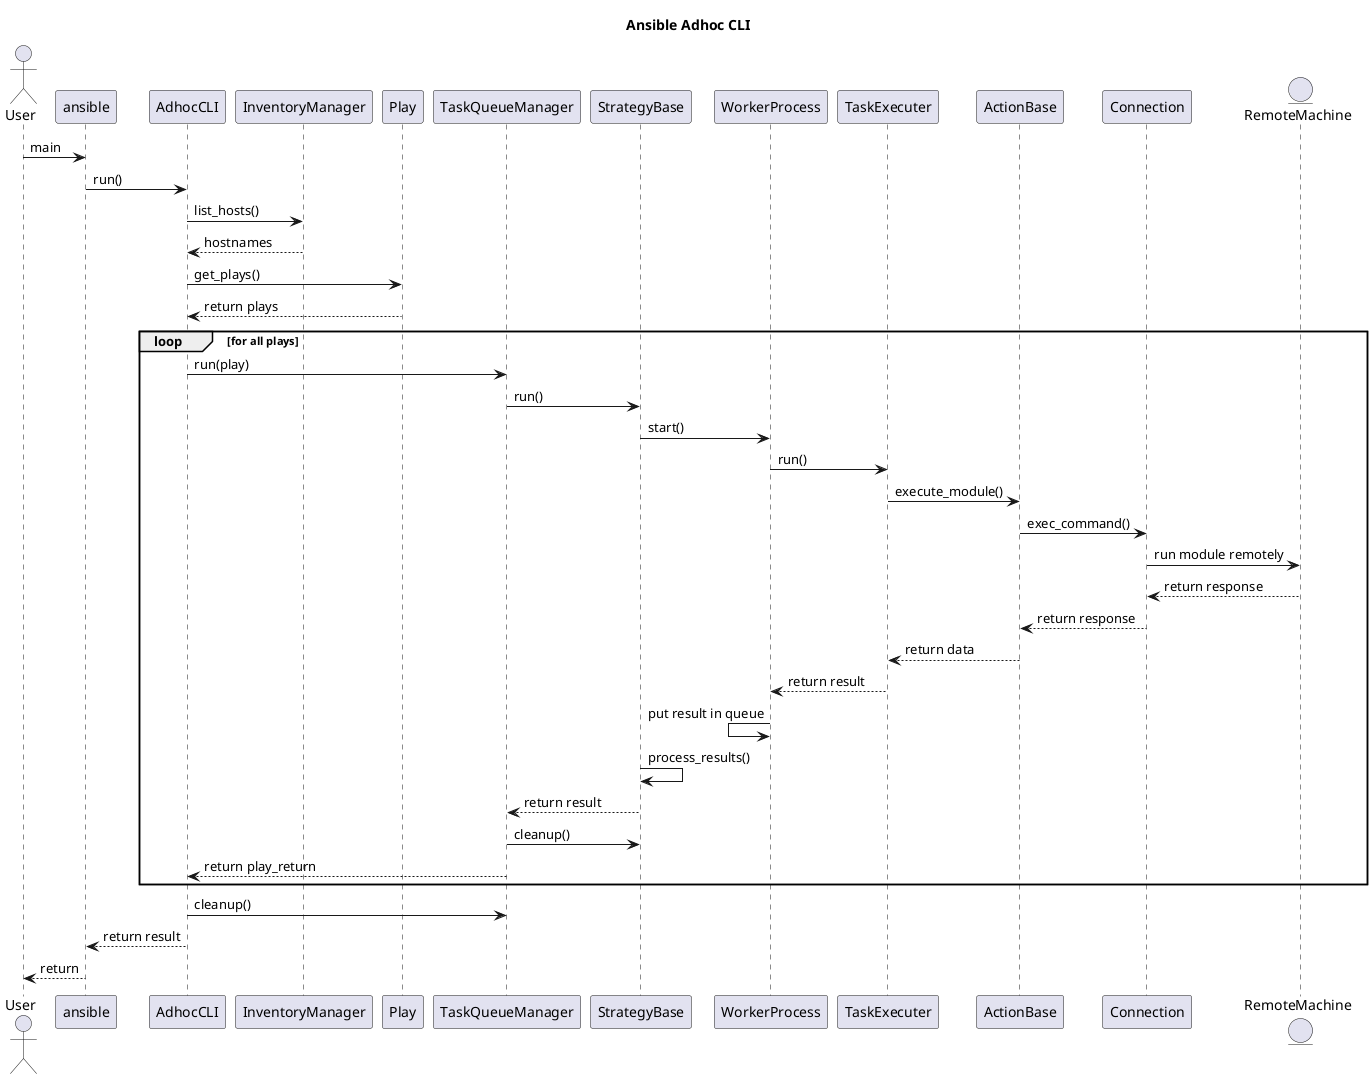 @startuml

skinparam backgroundcolor transparent

title Ansible Adhoc CLI
actor User
User->ansible: main
ansible->AdhocCLI: run()
AdhocCLI->InventoryManager: list_hosts()
InventoryManager-->AdhocCLI: hostnames
AdhocCLI->Play: get_plays()
Play-->AdhocCLI: return plays
loop for all plays
    AdhocCLI->TaskQueueManager:run(play)
    TaskQueueManager->StrategyBase: run()
    StrategyBase->WorkerProcess: start()
    WorkerProcess->TaskExecuter: run()
    TaskExecuter->ActionBase: execute_module()
    ActionBase -> Connection: exec_command()
    entity RemoteMachine
    Connection->RemoteMachine:run module remotely
    Connection <-- RemoteMachine: return response
    ActionBase <-- Connection: return response
    ActionBase-->TaskExecuter: return data
    TaskExecuter-->WorkerProcess: return result
    WorkerProcess <- WorkerProcess: put result in queue
    StrategyBase->StrategyBase:process_results()
    StrategyBase-->TaskQueueManager: return result
    TaskQueueManager-> StrategyBase: cleanup()
    TaskQueueManager-->AdhocCLI: return play_return
end
AdhocCLI->TaskQueueManager: cleanup()
AdhocCLI-->ansible: return result
ansible-->User: return


@enduml
